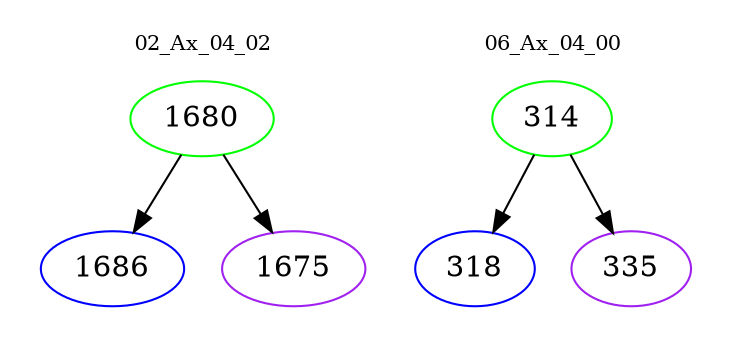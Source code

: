 digraph{
subgraph cluster_0 {
color = white
label = "02_Ax_04_02";
fontsize=10;
T0_1680 [label="1680", color="green"]
T0_1680 -> T0_1686 [color="black"]
T0_1686 [label="1686", color="blue"]
T0_1680 -> T0_1675 [color="black"]
T0_1675 [label="1675", color="purple"]
}
subgraph cluster_1 {
color = white
label = "06_Ax_04_00";
fontsize=10;
T1_314 [label="314", color="green"]
T1_314 -> T1_318 [color="black"]
T1_318 [label="318", color="blue"]
T1_314 -> T1_335 [color="black"]
T1_335 [label="335", color="purple"]
}
}
